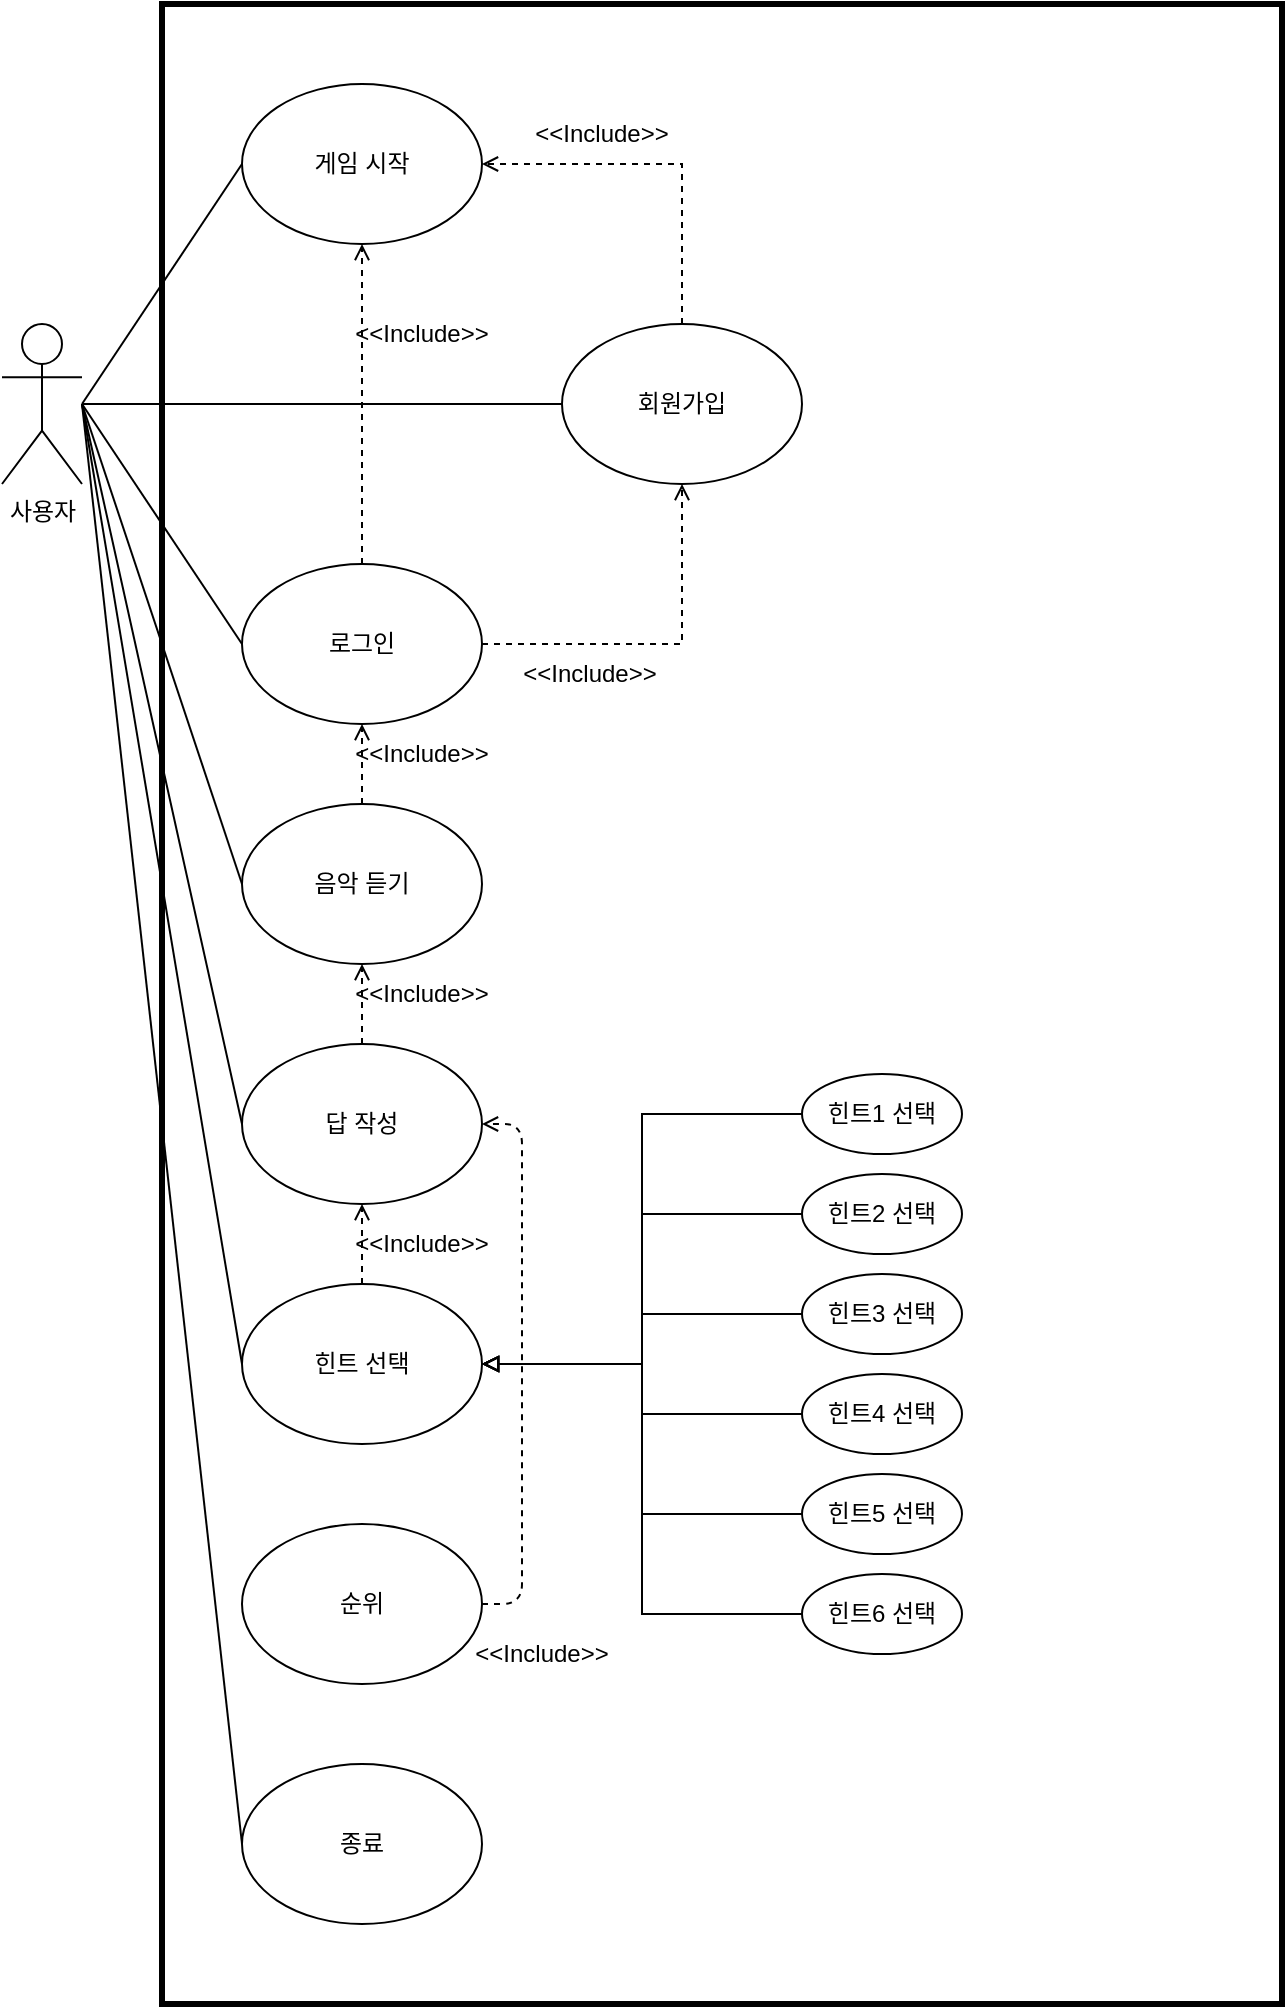 <mxfile version="24.2.8" type="github">
  <diagram name="페이지-1" id="XdUwmFv61WeQF6G2ZN_V">
    <mxGraphModel dx="714" dy="779" grid="1" gridSize="10" guides="1" tooltips="1" connect="1" arrows="1" fold="1" page="1" pageScale="1" pageWidth="827" pageHeight="1169" math="0" shadow="0">
      <root>
        <mxCell id="0" />
        <mxCell id="1" parent="0" />
        <mxCell id="dJKoXQ4UZj8S9_ceyabl-1" value="" style="rounded=0;whiteSpace=wrap;html=1;fillColor=none;strokeWidth=3;" vertex="1" parent="1">
          <mxGeometry x="200" y="40" width="560" height="1000" as="geometry" />
        </mxCell>
        <mxCell id="AQiDSIbMac3ywnPpL1Fj-1" value="사용자" style="shape=umlActor;verticalLabelPosition=bottom;verticalAlign=top;html=1;outlineConnect=0;" parent="1" vertex="1">
          <mxGeometry x="120" y="200" width="40" height="80" as="geometry" />
        </mxCell>
        <mxCell id="AQiDSIbMac3ywnPpL1Fj-2" value="음악 듣기" style="ellipse;whiteSpace=wrap;html=1;" parent="1" vertex="1">
          <mxGeometry x="240" y="440" width="120" height="80" as="geometry" />
        </mxCell>
        <mxCell id="dJKoXQ4UZj8S9_ceyabl-14" style="edgeStyle=orthogonalEdgeStyle;rounded=0;orthogonalLoop=1;jettySize=auto;html=1;exitX=0.5;exitY=0;exitDx=0;exitDy=0;dashed=1;endArrow=open;endFill=0;" edge="1" parent="1" source="AQiDSIbMac3ywnPpL1Fj-3" target="AQiDSIbMac3ywnPpL1Fj-2">
          <mxGeometry relative="1" as="geometry" />
        </mxCell>
        <mxCell id="AQiDSIbMac3ywnPpL1Fj-3" value="답 작성" style="ellipse;whiteSpace=wrap;html=1;" parent="1" vertex="1">
          <mxGeometry x="240" y="560" width="120" height="80" as="geometry" />
        </mxCell>
        <mxCell id="dJKoXQ4UZj8S9_ceyabl-18" style="edgeStyle=orthogonalEdgeStyle;rounded=0;orthogonalLoop=1;jettySize=auto;html=1;exitX=0.5;exitY=0;exitDx=0;exitDy=0;entryX=0.5;entryY=1;entryDx=0;entryDy=0;dashed=1;endArrow=open;endFill=0;" edge="1" parent="1" source="AQiDSIbMac3ywnPpL1Fj-4" target="AQiDSIbMac3ywnPpL1Fj-3">
          <mxGeometry relative="1" as="geometry" />
        </mxCell>
        <mxCell id="AQiDSIbMac3ywnPpL1Fj-4" value="힌트 선택" style="ellipse;whiteSpace=wrap;html=1;" parent="1" vertex="1">
          <mxGeometry x="240" y="680" width="120" height="80" as="geometry" />
        </mxCell>
        <mxCell id="dJKoXQ4UZj8S9_ceyabl-17" style="edgeStyle=orthogonalEdgeStyle;rounded=1;orthogonalLoop=1;jettySize=auto;html=1;exitX=1;exitY=0.5;exitDx=0;exitDy=0;entryX=1;entryY=0.5;entryDx=0;entryDy=0;curved=0;dashed=1;endArrow=open;endFill=0;" edge="1" parent="1" source="AQiDSIbMac3ywnPpL1Fj-5" target="AQiDSIbMac3ywnPpL1Fj-3">
          <mxGeometry relative="1" as="geometry" />
        </mxCell>
        <mxCell id="AQiDSIbMac3ywnPpL1Fj-5" value="순위" style="ellipse;whiteSpace=wrap;html=1;" parent="1" vertex="1">
          <mxGeometry x="240" y="800" width="120" height="80" as="geometry" />
        </mxCell>
        <mxCell id="dJKoXQ4UZj8S9_ceyabl-16" style="edgeStyle=orthogonalEdgeStyle;rounded=0;orthogonalLoop=1;jettySize=auto;html=1;exitX=0.5;exitY=0;exitDx=0;exitDy=0;entryX=1;entryY=0.5;entryDx=0;entryDy=0;dashed=1;endArrow=open;endFill=0;" edge="1" parent="1" source="AQiDSIbMac3ywnPpL1Fj-6" target="dJKoXQ4UZj8S9_ceyabl-4">
          <mxGeometry relative="1" as="geometry" />
        </mxCell>
        <mxCell id="AQiDSIbMac3ywnPpL1Fj-6" value="회원가입" style="ellipse;whiteSpace=wrap;html=1;" parent="1" vertex="1">
          <mxGeometry x="400" y="200" width="120" height="80" as="geometry" />
        </mxCell>
        <mxCell id="dJKoXQ4UZj8S9_ceyabl-4" value="게임 시작" style="ellipse;whiteSpace=wrap;html=1;" vertex="1" parent="1">
          <mxGeometry x="240" y="80" width="120" height="80" as="geometry" />
        </mxCell>
        <mxCell id="dJKoXQ4UZj8S9_ceyabl-5" value="종료" style="ellipse;whiteSpace=wrap;html=1;" vertex="1" parent="1">
          <mxGeometry x="240" y="920" width="120" height="80" as="geometry" />
        </mxCell>
        <mxCell id="dJKoXQ4UZj8S9_ceyabl-8" value="" style="endArrow=none;html=1;rounded=0;entryX=0;entryY=0.5;entryDx=0;entryDy=0;endFill=0;" edge="1" parent="1" target="AQiDSIbMac3ywnPpL1Fj-2">
          <mxGeometry width="50" height="50" relative="1" as="geometry">
            <mxPoint x="160" y="240" as="sourcePoint" />
            <mxPoint x="240" y="240" as="targetPoint" />
          </mxGeometry>
        </mxCell>
        <mxCell id="dJKoXQ4UZj8S9_ceyabl-9" value="" style="endArrow=none;html=1;rounded=0;entryX=0;entryY=0.5;entryDx=0;entryDy=0;endFill=0;" edge="1" parent="1" target="AQiDSIbMac3ywnPpL1Fj-3">
          <mxGeometry width="50" height="50" relative="1" as="geometry">
            <mxPoint x="160" y="240" as="sourcePoint" />
            <mxPoint x="460" y="500" as="targetPoint" />
          </mxGeometry>
        </mxCell>
        <mxCell id="dJKoXQ4UZj8S9_ceyabl-10" value="" style="endArrow=none;html=1;rounded=0;entryX=0;entryY=0.5;entryDx=0;entryDy=0;endFill=0;" edge="1" parent="1" target="AQiDSIbMac3ywnPpL1Fj-4">
          <mxGeometry width="50" height="50" relative="1" as="geometry">
            <mxPoint x="160" y="240" as="sourcePoint" />
            <mxPoint x="460" y="500" as="targetPoint" />
          </mxGeometry>
        </mxCell>
        <mxCell id="dJKoXQ4UZj8S9_ceyabl-15" value="" style="endArrow=none;html=1;rounded=0;entryX=0;entryY=0.5;entryDx=0;entryDy=0;" edge="1" parent="1" target="dJKoXQ4UZj8S9_ceyabl-4">
          <mxGeometry width="50" height="50" relative="1" as="geometry">
            <mxPoint x="160" y="240" as="sourcePoint" />
            <mxPoint x="460" y="400" as="targetPoint" />
          </mxGeometry>
        </mxCell>
        <mxCell id="dJKoXQ4UZj8S9_ceyabl-21" value="힌트1 선택" style="ellipse;whiteSpace=wrap;html=1;" vertex="1" parent="1">
          <mxGeometry x="520" y="575" width="80" height="40" as="geometry" />
        </mxCell>
        <mxCell id="dJKoXQ4UZj8S9_ceyabl-22" value="힌트2 선택" style="ellipse;whiteSpace=wrap;html=1;" vertex="1" parent="1">
          <mxGeometry x="520" y="625" width="80" height="40" as="geometry" />
        </mxCell>
        <mxCell id="dJKoXQ4UZj8S9_ceyabl-23" value="힌트3 선택" style="ellipse;whiteSpace=wrap;html=1;" vertex="1" parent="1">
          <mxGeometry x="520" y="675" width="80" height="40" as="geometry" />
        </mxCell>
        <mxCell id="dJKoXQ4UZj8S9_ceyabl-24" value="힌트4 선택" style="ellipse;whiteSpace=wrap;html=1;" vertex="1" parent="1">
          <mxGeometry x="520" y="725" width="80" height="40" as="geometry" />
        </mxCell>
        <mxCell id="dJKoXQ4UZj8S9_ceyabl-25" value="힌트6 선택" style="ellipse;whiteSpace=wrap;html=1;" vertex="1" parent="1">
          <mxGeometry x="520" y="825" width="80" height="40" as="geometry" />
        </mxCell>
        <mxCell id="dJKoXQ4UZj8S9_ceyabl-26" value="힌트5 선택" style="ellipse;whiteSpace=wrap;html=1;" vertex="1" parent="1">
          <mxGeometry x="520" y="775" width="80" height="40" as="geometry" />
        </mxCell>
        <mxCell id="dJKoXQ4UZj8S9_ceyabl-27" value="" style="endArrow=block;html=1;rounded=0;exitX=0;exitY=0.5;exitDx=0;exitDy=0;entryX=1;entryY=0.5;entryDx=0;entryDy=0;endFill=0;edgeStyle=orthogonalEdgeStyle;" edge="1" parent="1" source="dJKoXQ4UZj8S9_ceyabl-21" target="AQiDSIbMac3ywnPpL1Fj-4">
          <mxGeometry width="50" height="50" relative="1" as="geometry">
            <mxPoint x="410" y="720" as="sourcePoint" />
            <mxPoint x="460" y="670" as="targetPoint" />
          </mxGeometry>
        </mxCell>
        <mxCell id="dJKoXQ4UZj8S9_ceyabl-30" value="" style="endArrow=block;html=1;rounded=0;exitX=0;exitY=0.5;exitDx=0;exitDy=0;endFill=0;entryX=1;entryY=0.5;entryDx=0;entryDy=0;edgeStyle=orthogonalEdgeStyle;" edge="1" parent="1" source="dJKoXQ4UZj8S9_ceyabl-23" target="AQiDSIbMac3ywnPpL1Fj-4">
          <mxGeometry width="50" height="50" relative="1" as="geometry">
            <mxPoint x="520" y="667" as="sourcePoint" />
            <mxPoint x="360" y="742" as="targetPoint" />
          </mxGeometry>
        </mxCell>
        <mxCell id="dJKoXQ4UZj8S9_ceyabl-31" value="" style="endArrow=block;html=1;rounded=0;exitX=0;exitY=0.5;exitDx=0;exitDy=0;endFill=0;entryX=1;entryY=0.5;entryDx=0;entryDy=0;edgeStyle=orthogonalEdgeStyle;" edge="1" parent="1" source="dJKoXQ4UZj8S9_ceyabl-24" target="AQiDSIbMac3ywnPpL1Fj-4">
          <mxGeometry width="50" height="50" relative="1" as="geometry">
            <mxPoint x="520" y="725" as="sourcePoint" />
            <mxPoint x="360" y="750" as="targetPoint" />
          </mxGeometry>
        </mxCell>
        <mxCell id="dJKoXQ4UZj8S9_ceyabl-32" value="" style="endArrow=block;html=1;rounded=0;exitX=0;exitY=0.5;exitDx=0;exitDy=0;endFill=0;entryX=1;entryY=0.5;entryDx=0;entryDy=0;edgeStyle=orthogonalEdgeStyle;" edge="1" parent="1" source="dJKoXQ4UZj8S9_ceyabl-22" target="AQiDSIbMac3ywnPpL1Fj-4">
          <mxGeometry width="50" height="50" relative="1" as="geometry">
            <mxPoint x="520" y="680" as="sourcePoint" />
            <mxPoint x="360" y="705" as="targetPoint" />
          </mxGeometry>
        </mxCell>
        <mxCell id="dJKoXQ4UZj8S9_ceyabl-33" value="" style="endArrow=block;html=1;rounded=0;exitX=0;exitY=0.5;exitDx=0;exitDy=0;endFill=0;edgeStyle=orthogonalEdgeStyle;" edge="1" parent="1" source="dJKoXQ4UZj8S9_ceyabl-26">
          <mxGeometry width="50" height="50" relative="1" as="geometry">
            <mxPoint x="520" y="775" as="sourcePoint" />
            <mxPoint x="360" y="720" as="targetPoint" />
            <Array as="points">
              <mxPoint x="440" y="795" />
              <mxPoint x="440" y="720" />
            </Array>
          </mxGeometry>
        </mxCell>
        <mxCell id="dJKoXQ4UZj8S9_ceyabl-34" value="" style="endArrow=block;html=1;rounded=0;exitX=0;exitY=0.5;exitDx=0;exitDy=0;endFill=0;edgeStyle=orthogonalEdgeStyle;" edge="1" parent="1" source="dJKoXQ4UZj8S9_ceyabl-25" target="AQiDSIbMac3ywnPpL1Fj-4">
          <mxGeometry width="50" height="50" relative="1" as="geometry">
            <mxPoint x="520" y="825" as="sourcePoint" />
            <mxPoint x="360" y="750" as="targetPoint" />
            <Array as="points">
              <mxPoint x="440" y="845" />
              <mxPoint x="440" y="720" />
            </Array>
          </mxGeometry>
        </mxCell>
        <mxCell id="dJKoXQ4UZj8S9_ceyabl-35" value="" style="endArrow=none;html=1;rounded=0;entryX=0;entryY=0.5;entryDx=0;entryDy=0;" edge="1" parent="1" target="dJKoXQ4UZj8S9_ceyabl-5">
          <mxGeometry width="50" height="50" relative="1" as="geometry">
            <mxPoint x="160" y="240" as="sourcePoint" />
            <mxPoint x="470" y="460" as="targetPoint" />
          </mxGeometry>
        </mxCell>
        <mxCell id="dJKoXQ4UZj8S9_ceyabl-36" value="로그인" style="ellipse;whiteSpace=wrap;html=1;" vertex="1" parent="1">
          <mxGeometry x="240" y="320" width="120" height="80" as="geometry" />
        </mxCell>
        <mxCell id="dJKoXQ4UZj8S9_ceyabl-38" value="" style="endArrow=open;html=1;rounded=0;exitX=0.5;exitY=0;exitDx=0;exitDy=0;entryX=0.5;entryY=1;entryDx=0;entryDy=0;edgeStyle=orthogonalEdgeStyle;dashed=1;endFill=0;" edge="1" parent="1" source="AQiDSIbMac3ywnPpL1Fj-2" target="dJKoXQ4UZj8S9_ceyabl-36">
          <mxGeometry width="50" height="50" relative="1" as="geometry">
            <mxPoint x="420" y="560" as="sourcePoint" />
            <mxPoint x="300" y="420" as="targetPoint" />
          </mxGeometry>
        </mxCell>
        <mxCell id="dJKoXQ4UZj8S9_ceyabl-39" value="" style="endArrow=none;html=1;rounded=0;entryX=0;entryY=0.5;entryDx=0;entryDy=0;" edge="1" parent="1" target="AQiDSIbMac3ywnPpL1Fj-6">
          <mxGeometry width="50" height="50" relative="1" as="geometry">
            <mxPoint x="160" y="240" as="sourcePoint" />
            <mxPoint x="470" y="470" as="targetPoint" />
          </mxGeometry>
        </mxCell>
        <mxCell id="dJKoXQ4UZj8S9_ceyabl-40" value="" style="endArrow=open;html=1;rounded=0;entryX=0.5;entryY=1;entryDx=0;entryDy=0;dashed=1;endFill=0;edgeStyle=orthogonalEdgeStyle;exitX=1;exitY=0.5;exitDx=0;exitDy=0;" edge="1" parent="1" source="dJKoXQ4UZj8S9_ceyabl-36" target="AQiDSIbMac3ywnPpL1Fj-6">
          <mxGeometry width="50" height="50" relative="1" as="geometry">
            <mxPoint x="359" y="369" as="sourcePoint" />
            <mxPoint x="470" y="570" as="targetPoint" />
          </mxGeometry>
        </mxCell>
        <mxCell id="dJKoXQ4UZj8S9_ceyabl-41" value="" style="endArrow=none;html=1;rounded=0;entryX=0;entryY=0.5;entryDx=0;entryDy=0;" edge="1" parent="1" target="dJKoXQ4UZj8S9_ceyabl-36">
          <mxGeometry width="50" height="50" relative="1" as="geometry">
            <mxPoint x="160" y="240" as="sourcePoint" />
            <mxPoint x="420" y="480" as="targetPoint" />
          </mxGeometry>
        </mxCell>
        <mxCell id="dJKoXQ4UZj8S9_ceyabl-42" value="&amp;lt;&amp;lt;Include&amp;gt;&amp;gt;" style="text;html=1;align=center;verticalAlign=middle;whiteSpace=wrap;rounded=0;" vertex="1" parent="1">
          <mxGeometry x="390" y="90" width="60" height="30" as="geometry" />
        </mxCell>
        <mxCell id="dJKoXQ4UZj8S9_ceyabl-43" value="&amp;lt;&amp;lt;Include&amp;gt;&amp;gt;" style="text;html=1;align=center;verticalAlign=middle;whiteSpace=wrap;rounded=0;" vertex="1" parent="1">
          <mxGeometry x="384" y="360" width="60" height="30" as="geometry" />
        </mxCell>
        <mxCell id="dJKoXQ4UZj8S9_ceyabl-44" value="&amp;lt;&amp;lt;Include&amp;gt;&amp;gt;" style="text;html=1;align=center;verticalAlign=middle;whiteSpace=wrap;rounded=0;" vertex="1" parent="1">
          <mxGeometry x="300" y="400" width="60" height="30" as="geometry" />
        </mxCell>
        <mxCell id="dJKoXQ4UZj8S9_ceyabl-45" value="&amp;lt;&amp;lt;Include&amp;gt;&amp;gt;" style="text;html=1;align=center;verticalAlign=middle;whiteSpace=wrap;rounded=0;" vertex="1" parent="1">
          <mxGeometry x="300" y="520" width="60" height="30" as="geometry" />
        </mxCell>
        <mxCell id="dJKoXQ4UZj8S9_ceyabl-46" value="&amp;lt;&amp;lt;Include&amp;gt;&amp;gt;" style="text;html=1;align=center;verticalAlign=middle;whiteSpace=wrap;rounded=0;" vertex="1" parent="1">
          <mxGeometry x="300" y="645" width="60" height="30" as="geometry" />
        </mxCell>
        <mxCell id="dJKoXQ4UZj8S9_ceyabl-47" value="&amp;lt;&amp;lt;Include&amp;gt;&amp;gt;" style="text;html=1;align=center;verticalAlign=middle;whiteSpace=wrap;rounded=0;" vertex="1" parent="1">
          <mxGeometry x="360" y="850" width="60" height="30" as="geometry" />
        </mxCell>
        <mxCell id="dJKoXQ4UZj8S9_ceyabl-49" value="" style="endArrow=open;html=1;rounded=0;exitX=0.5;exitY=0;exitDx=0;exitDy=0;dashed=1;endFill=0;" edge="1" parent="1" source="dJKoXQ4UZj8S9_ceyabl-36" target="dJKoXQ4UZj8S9_ceyabl-4">
          <mxGeometry width="50" height="50" relative="1" as="geometry">
            <mxPoint x="370" y="430" as="sourcePoint" />
            <mxPoint x="420" y="380" as="targetPoint" />
          </mxGeometry>
        </mxCell>
        <mxCell id="dJKoXQ4UZj8S9_ceyabl-50" value="&amp;lt;&amp;lt;Include&amp;gt;&amp;gt;" style="text;html=1;align=center;verticalAlign=middle;whiteSpace=wrap;rounded=0;" vertex="1" parent="1">
          <mxGeometry x="300" y="190" width="60" height="30" as="geometry" />
        </mxCell>
      </root>
    </mxGraphModel>
  </diagram>
</mxfile>
